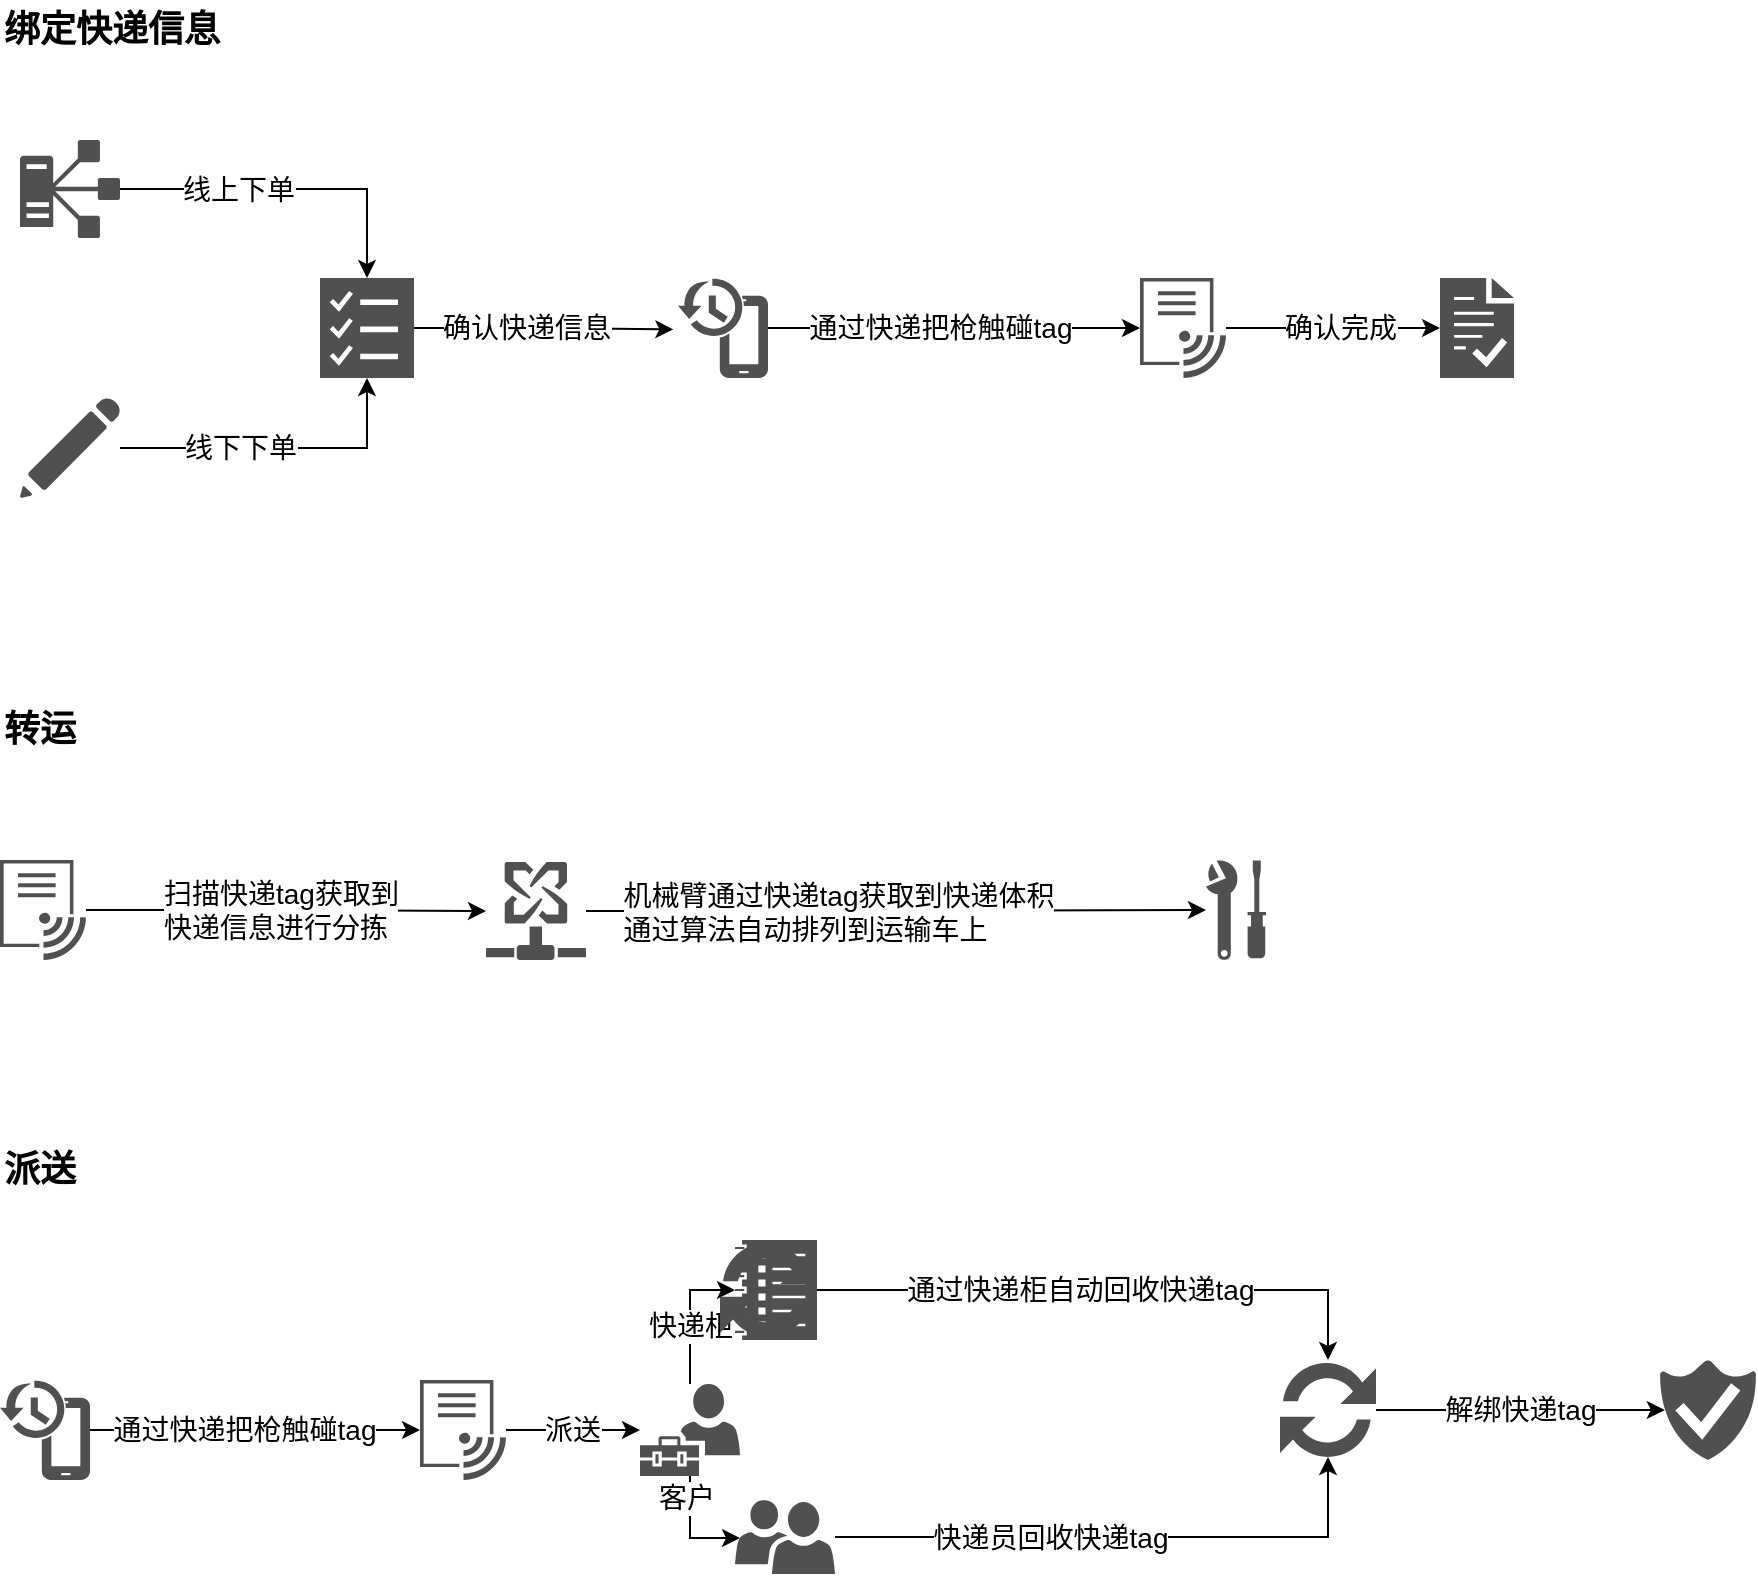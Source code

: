<mxfile version="20.6.2" type="github">
  <diagram id="Fca3ywSuGQ5VJgDzfbR-" name="第 1 页">
    <mxGraphModel dx="1186" dy="511" grid="1" gridSize="10" guides="1" tooltips="1" connect="1" arrows="1" fold="1" page="1" pageScale="1" pageWidth="827" pageHeight="1169" math="0" shadow="0">
      <root>
        <mxCell id="0" />
        <mxCell id="1" parent="0" />
        <mxCell id="42eqheZmhGi0w7P0Det9-1" value="&lt;b&gt;&lt;font style=&quot;font-size: 18px;&quot;&gt;绑定快递信息&lt;/font&gt;&lt;/b&gt;" style="text;html=1;strokeColor=none;fillColor=none;align=left;verticalAlign=middle;whiteSpace=wrap;rounded=0;" vertex="1" parent="1">
          <mxGeometry x="30" y="40" width="110" height="30" as="geometry" />
        </mxCell>
        <mxCell id="42eqheZmhGi0w7P0Det9-16" value="" style="sketch=0;pointerEvents=1;shadow=0;dashed=0;html=1;strokeColor=none;labelPosition=center;verticalLabelPosition=bottom;verticalAlign=top;align=center;fillColor=#505050;shape=mxgraph.mscae.intune.terms_and_conditions;fontSize=14;" vertex="1" parent="1">
          <mxGeometry x="750" y="179" width="37" height="50" as="geometry" />
        </mxCell>
        <mxCell id="42eqheZmhGi0w7P0Det9-40" style="edgeStyle=orthogonalEdgeStyle;rounded=0;orthogonalLoop=1;jettySize=auto;html=1;entryX=-0.052;entryY=0.515;entryDx=0;entryDy=0;entryPerimeter=0;fontSize=14;" edge="1" parent="1" source="42eqheZmhGi0w7P0Det9-17" target="42eqheZmhGi0w7P0Det9-20">
          <mxGeometry relative="1" as="geometry" />
        </mxCell>
        <mxCell id="42eqheZmhGi0w7P0Det9-41" value="确认快递信息" style="edgeLabel;html=1;align=center;verticalAlign=middle;resizable=0;points=[];fontSize=14;" vertex="1" connectable="0" parent="42eqheZmhGi0w7P0Det9-40">
          <mxGeometry x="-0.139" y="2" relative="1" as="geometry">
            <mxPoint y="2" as="offset" />
          </mxGeometry>
        </mxCell>
        <mxCell id="42eqheZmhGi0w7P0Det9-17" value="" style="sketch=0;pointerEvents=1;shadow=0;dashed=0;html=1;strokeColor=none;labelPosition=center;verticalLabelPosition=bottom;verticalAlign=top;align=center;fillColor=#505050;shape=mxgraph.mscae.oms.assessments;fontSize=14;" vertex="1" parent="1">
          <mxGeometry x="190" y="179" width="47" height="50" as="geometry" />
        </mxCell>
        <mxCell id="42eqheZmhGi0w7P0Det9-35" style="edgeStyle=orthogonalEdgeStyle;rounded=0;orthogonalLoop=1;jettySize=auto;html=1;entryX=0.5;entryY=0;entryDx=0;entryDy=0;entryPerimeter=0;fontSize=14;" edge="1" parent="1" source="42eqheZmhGi0w7P0Det9-18" target="42eqheZmhGi0w7P0Det9-17">
          <mxGeometry relative="1" as="geometry" />
        </mxCell>
        <mxCell id="42eqheZmhGi0w7P0Det9-36" value="线上下单" style="edgeLabel;html=1;align=center;verticalAlign=middle;resizable=0;points=[];fontSize=14;" vertex="1" connectable="0" parent="42eqheZmhGi0w7P0Det9-35">
          <mxGeometry x="-0.297" y="-1" relative="1" as="geometry">
            <mxPoint y="-1" as="offset" />
          </mxGeometry>
        </mxCell>
        <mxCell id="42eqheZmhGi0w7P0Det9-18" value="" style="sketch=0;pointerEvents=1;shadow=0;dashed=0;html=1;strokeColor=none;labelPosition=center;verticalLabelPosition=bottom;verticalAlign=top;align=center;fillColor=#505050;shape=mxgraph.mscae.oms.dependency_monitor;fontSize=14;" vertex="1" parent="1">
          <mxGeometry x="40" y="110" width="50" height="49" as="geometry" />
        </mxCell>
        <mxCell id="42eqheZmhGi0w7P0Det9-42" style="edgeStyle=orthogonalEdgeStyle;rounded=0;orthogonalLoop=1;jettySize=auto;html=1;entryX=0;entryY=0.5;entryDx=0;entryDy=0;entryPerimeter=0;fontSize=14;" edge="1" parent="1" source="42eqheZmhGi0w7P0Det9-20" target="42eqheZmhGi0w7P0Det9-21">
          <mxGeometry relative="1" as="geometry" />
        </mxCell>
        <mxCell id="42eqheZmhGi0w7P0Det9-43" value="通过快递把枪触碰tag" style="edgeLabel;html=1;align=center;verticalAlign=middle;resizable=0;points=[];fontSize=14;" vertex="1" connectable="0" parent="42eqheZmhGi0w7P0Det9-42">
          <mxGeometry x="-0.162" y="-1" relative="1" as="geometry">
            <mxPoint x="8" y="-1" as="offset" />
          </mxGeometry>
        </mxCell>
        <mxCell id="42eqheZmhGi0w7P0Det9-20" value="" style="sketch=0;pointerEvents=1;shadow=0;dashed=0;html=1;strokeColor=none;labelPosition=center;verticalLabelPosition=bottom;verticalAlign=top;align=center;fillColor=#505050;shape=mxgraph.mscae.intune.device_history;fontSize=14;" vertex="1" parent="1">
          <mxGeometry x="369" y="179" width="45" height="50" as="geometry" />
        </mxCell>
        <mxCell id="42eqheZmhGi0w7P0Det9-45" style="edgeStyle=orthogonalEdgeStyle;rounded=0;orthogonalLoop=1;jettySize=auto;html=1;entryX=0;entryY=0.5;entryDx=0;entryDy=0;entryPerimeter=0;fontSize=14;" edge="1" parent="1" source="42eqheZmhGi0w7P0Det9-21" target="42eqheZmhGi0w7P0Det9-16">
          <mxGeometry relative="1" as="geometry" />
        </mxCell>
        <mxCell id="42eqheZmhGi0w7P0Det9-46" value="确认完成" style="edgeLabel;html=1;align=center;verticalAlign=middle;resizable=0;points=[];fontSize=14;" vertex="1" connectable="0" parent="42eqheZmhGi0w7P0Det9-45">
          <mxGeometry x="0.236" y="1" relative="1" as="geometry">
            <mxPoint x="-9" y="1" as="offset" />
          </mxGeometry>
        </mxCell>
        <mxCell id="42eqheZmhGi0w7P0Det9-21" value="" style="sketch=0;pointerEvents=1;shadow=0;dashed=0;html=1;strokeColor=none;labelPosition=center;verticalLabelPosition=bottom;verticalAlign=top;align=center;fillColor=#505050;shape=mxgraph.mscae.intune.intune_wifi_profiles;fontSize=14;" vertex="1" parent="1">
          <mxGeometry x="600" y="179" width="43" height="50" as="geometry" />
        </mxCell>
        <mxCell id="42eqheZmhGi0w7P0Det9-33" style="edgeStyle=orthogonalEdgeStyle;rounded=0;orthogonalLoop=1;jettySize=auto;html=1;entryX=0.5;entryY=1;entryDx=0;entryDy=0;entryPerimeter=0;fontSize=14;" edge="1" parent="1" source="42eqheZmhGi0w7P0Det9-31" target="42eqheZmhGi0w7P0Det9-17">
          <mxGeometry relative="1" as="geometry" />
        </mxCell>
        <mxCell id="42eqheZmhGi0w7P0Det9-37" value="线下下单" style="edgeLabel;html=1;align=center;verticalAlign=middle;resizable=0;points=[];fontSize=14;" vertex="1" connectable="0" parent="42eqheZmhGi0w7P0Det9-33">
          <mxGeometry x="-0.349" y="-2" relative="1" as="geometry">
            <mxPoint x="8" y="-2" as="offset" />
          </mxGeometry>
        </mxCell>
        <mxCell id="42eqheZmhGi0w7P0Det9-31" value="" style="sketch=0;pointerEvents=1;shadow=0;dashed=0;html=1;strokeColor=none;labelPosition=center;verticalLabelPosition=bottom;verticalAlign=top;align=center;fillColor=#505050;shape=mxgraph.mscae.intune.subscription_portal;fontSize=14;" vertex="1" parent="1">
          <mxGeometry x="40" y="239" width="50" height="50" as="geometry" />
        </mxCell>
        <mxCell id="42eqheZmhGi0w7P0Det9-47" value="&lt;span style=&quot;font-size: 18px;&quot;&gt;&lt;b&gt;转运&lt;/b&gt;&lt;/span&gt;" style="text;html=1;strokeColor=none;fillColor=none;align=left;verticalAlign=middle;whiteSpace=wrap;rounded=0;" vertex="1" parent="1">
          <mxGeometry x="30" y="390" width="140" height="30" as="geometry" />
        </mxCell>
        <mxCell id="42eqheZmhGi0w7P0Det9-56" style="edgeStyle=orthogonalEdgeStyle;rounded=0;orthogonalLoop=1;jettySize=auto;html=1;entryX=0;entryY=0.5;entryDx=0;entryDy=0;entryPerimeter=0;fontSize=14;" edge="1" parent="1" source="42eqheZmhGi0w7P0Det9-58" target="42eqheZmhGi0w7P0Det9-59">
          <mxGeometry relative="1" as="geometry" />
        </mxCell>
        <mxCell id="42eqheZmhGi0w7P0Det9-57" value="通过快递把枪触碰tag" style="edgeLabel;html=1;align=center;verticalAlign=middle;resizable=0;points=[];fontSize=14;" vertex="1" connectable="0" parent="42eqheZmhGi0w7P0Det9-56">
          <mxGeometry x="-0.162" y="-1" relative="1" as="geometry">
            <mxPoint x="8" y="-1" as="offset" />
          </mxGeometry>
        </mxCell>
        <mxCell id="42eqheZmhGi0w7P0Det9-58" value="" style="sketch=0;pointerEvents=1;shadow=0;dashed=0;html=1;strokeColor=none;labelPosition=center;verticalLabelPosition=bottom;verticalAlign=top;align=center;fillColor=#505050;shape=mxgraph.mscae.intune.device_history;fontSize=14;" vertex="1" parent="1">
          <mxGeometry x="30" y="730" width="45" height="50" as="geometry" />
        </mxCell>
        <mxCell id="42eqheZmhGi0w7P0Det9-89" value="" style="edgeStyle=orthogonalEdgeStyle;rounded=0;orthogonalLoop=1;jettySize=auto;html=1;fontSize=14;" edge="1" parent="1" source="42eqheZmhGi0w7P0Det9-59" target="42eqheZmhGi0w7P0Det9-73">
          <mxGeometry relative="1" as="geometry" />
        </mxCell>
        <mxCell id="42eqheZmhGi0w7P0Det9-90" value="派送" style="edgeLabel;html=1;align=center;verticalAlign=middle;resizable=0;points=[];fontSize=14;" vertex="1" connectable="0" parent="42eqheZmhGi0w7P0Det9-89">
          <mxGeometry x="-0.016" y="3" relative="1" as="geometry">
            <mxPoint y="3" as="offset" />
          </mxGeometry>
        </mxCell>
        <mxCell id="42eqheZmhGi0w7P0Det9-59" value="" style="sketch=0;pointerEvents=1;shadow=0;dashed=0;html=1;strokeColor=none;labelPosition=center;verticalLabelPosition=bottom;verticalAlign=top;align=center;fillColor=#505050;shape=mxgraph.mscae.intune.intune_wifi_profiles;fontSize=14;" vertex="1" parent="1">
          <mxGeometry x="240" y="730" width="43" height="50" as="geometry" />
        </mxCell>
        <mxCell id="42eqheZmhGi0w7P0Det9-60" value="&lt;span style=&quot;font-size: 18px;&quot;&gt;&lt;b&gt;派送&lt;/b&gt;&lt;/span&gt;" style="text;html=1;strokeColor=none;fillColor=none;align=left;verticalAlign=middle;whiteSpace=wrap;rounded=0;" vertex="1" parent="1">
          <mxGeometry x="30" y="610" width="140" height="30" as="geometry" />
        </mxCell>
        <mxCell id="42eqheZmhGi0w7P0Det9-116" style="edgeStyle=orthogonalEdgeStyle;rounded=0;orthogonalLoop=1;jettySize=auto;html=1;fontSize=14;" edge="1" parent="1" source="42eqheZmhGi0w7P0Det9-66" target="42eqheZmhGi0w7P0Det9-115">
          <mxGeometry relative="1" as="geometry" />
        </mxCell>
        <mxCell id="42eqheZmhGi0w7P0Det9-119" value="通过快递柜自动回收快递tag" style="edgeLabel;html=1;align=center;verticalAlign=middle;resizable=0;points=[];fontSize=14;" vertex="1" connectable="0" parent="42eqheZmhGi0w7P0Det9-116">
          <mxGeometry x="-0.288" y="1" relative="1" as="geometry">
            <mxPoint x="28" y="1" as="offset" />
          </mxGeometry>
        </mxCell>
        <mxCell id="42eqheZmhGi0w7P0Det9-66" value="" style="sketch=0;pointerEvents=1;shadow=0;dashed=0;html=1;strokeColor=none;labelPosition=center;verticalLabelPosition=bottom;verticalAlign=top;align=center;fillColor=#505050;shape=mxgraph.mscae.oms.log_management;fontSize=18;" vertex="1" parent="1">
          <mxGeometry x="397.5" y="660" width="41" height="50" as="geometry" />
        </mxCell>
        <mxCell id="42eqheZmhGi0w7P0Det9-107" style="edgeStyle=orthogonalEdgeStyle;rounded=0;orthogonalLoop=1;jettySize=auto;html=1;entryX=0;entryY=0.5;entryDx=0;entryDy=0;entryPerimeter=0;fontSize=14;" edge="1" parent="1" source="42eqheZmhGi0w7P0Det9-73" target="42eqheZmhGi0w7P0Det9-66">
          <mxGeometry relative="1" as="geometry" />
        </mxCell>
        <mxCell id="42eqheZmhGi0w7P0Det9-109" value="快递柜" style="edgeLabel;html=1;align=center;verticalAlign=middle;resizable=0;points=[];fontSize=14;" vertex="1" connectable="0" parent="42eqheZmhGi0w7P0Det9-107">
          <mxGeometry x="-0.154" relative="1" as="geometry">
            <mxPoint as="offset" />
          </mxGeometry>
        </mxCell>
        <mxCell id="42eqheZmhGi0w7P0Det9-122" style="edgeStyle=orthogonalEdgeStyle;rounded=0;orthogonalLoop=1;jettySize=auto;html=1;entryX=0.05;entryY=0.5;entryDx=0;entryDy=0;entryPerimeter=0;fontSize=14;" edge="1" parent="1" source="42eqheZmhGi0w7P0Det9-73" target="42eqheZmhGi0w7P0Det9-76">
          <mxGeometry relative="1" as="geometry">
            <Array as="points">
              <mxPoint x="375" y="809" />
              <mxPoint x="400" y="809" />
            </Array>
          </mxGeometry>
        </mxCell>
        <mxCell id="42eqheZmhGi0w7P0Det9-123" value="客户" style="edgeLabel;html=1;align=center;verticalAlign=middle;resizable=0;points=[];fontSize=14;" vertex="1" connectable="0" parent="42eqheZmhGi0w7P0Det9-122">
          <mxGeometry x="-0.611" y="-2" relative="1" as="geometry">
            <mxPoint as="offset" />
          </mxGeometry>
        </mxCell>
        <mxCell id="42eqheZmhGi0w7P0Det9-73" value="" style="sketch=0;pointerEvents=1;shadow=0;dashed=0;html=1;strokeColor=none;labelPosition=center;verticalLabelPosition=bottom;verticalAlign=top;align=center;fillColor=#505050;shape=mxgraph.mscae.intune.user_management;fontSize=18;" vertex="1" parent="1">
          <mxGeometry x="350" y="732" width="50" height="46" as="geometry" />
        </mxCell>
        <mxCell id="42eqheZmhGi0w7P0Det9-117" style="edgeStyle=orthogonalEdgeStyle;rounded=0;orthogonalLoop=1;jettySize=auto;html=1;entryX=0.5;entryY=0.97;entryDx=0;entryDy=0;entryPerimeter=0;fontSize=14;" edge="1" parent="1" source="42eqheZmhGi0w7P0Det9-76" target="42eqheZmhGi0w7P0Det9-115">
          <mxGeometry relative="1" as="geometry" />
        </mxCell>
        <mxCell id="42eqheZmhGi0w7P0Det9-118" value="快递员回收快递tag" style="edgeLabel;html=1;align=center;verticalAlign=middle;resizable=0;points=[];fontSize=14;" vertex="1" connectable="0" parent="42eqheZmhGi0w7P0Det9-117">
          <mxGeometry x="-0.385" y="2" relative="1" as="geometry">
            <mxPoint x="19" y="2" as="offset" />
          </mxGeometry>
        </mxCell>
        <mxCell id="42eqheZmhGi0w7P0Det9-76" value="" style="sketch=0;pointerEvents=1;shadow=0;dashed=0;html=1;strokeColor=none;labelPosition=center;verticalLabelPosition=bottom;verticalAlign=top;align=center;fillColor=#505050;shape=mxgraph.mscae.intune.user_group;fontSize=18;" vertex="1" parent="1">
          <mxGeometry x="397.5" y="790" width="50" height="37" as="geometry" />
        </mxCell>
        <mxCell id="42eqheZmhGi0w7P0Det9-154" value="" style="edgeStyle=orthogonalEdgeStyle;rounded=0;orthogonalLoop=1;jettySize=auto;html=1;fontSize=14;" edge="1" parent="1" source="42eqheZmhGi0w7P0Det9-100" target="42eqheZmhGi0w7P0Det9-151">
          <mxGeometry relative="1" as="geometry" />
        </mxCell>
        <mxCell id="42eqheZmhGi0w7P0Det9-155" value="机械臂通过快递tag获取到快递体积&lt;br&gt;&lt;div style=&quot;text-align: left;&quot;&gt;通过算法自动排列到运输车上&lt;/div&gt;" style="edgeLabel;html=1;align=center;verticalAlign=middle;resizable=0;points=[];fontSize=14;" vertex="1" connectable="0" parent="42eqheZmhGi0w7P0Det9-154">
          <mxGeometry x="-0.187" relative="1" as="geometry">
            <mxPoint as="offset" />
          </mxGeometry>
        </mxCell>
        <mxCell id="42eqheZmhGi0w7P0Det9-100" value="" style="sketch=0;pointerEvents=1;shadow=0;dashed=0;html=1;strokeColor=none;labelPosition=center;verticalLabelPosition=bottom;verticalAlign=top;align=center;fillColor=#505050;shape=mxgraph.mscae.intune.exchange_connector;fontSize=14;" vertex="1" parent="1">
          <mxGeometry x="273" y="471" width="50" height="49" as="geometry" />
        </mxCell>
        <mxCell id="42eqheZmhGi0w7P0Det9-144" value="解绑快递tag" style="edgeStyle=orthogonalEdgeStyle;rounded=0;orthogonalLoop=1;jettySize=auto;html=1;entryX=0.05;entryY=0.5;entryDx=0;entryDy=0;entryPerimeter=0;fontSize=14;" edge="1" parent="1" source="42eqheZmhGi0w7P0Det9-115" target="42eqheZmhGi0w7P0Det9-143">
          <mxGeometry relative="1" as="geometry" />
        </mxCell>
        <mxCell id="42eqheZmhGi0w7P0Det9-115" value="" style="sketch=0;pointerEvents=1;shadow=0;dashed=0;html=1;strokeColor=none;labelPosition=center;verticalLabelPosition=bottom;verticalAlign=top;align=center;fillColor=#505050;shape=mxgraph.mscae.intune.update;fontSize=14;" vertex="1" parent="1">
          <mxGeometry x="670" y="720" width="48" height="50" as="geometry" />
        </mxCell>
        <mxCell id="42eqheZmhGi0w7P0Det9-142" value="" style="sketch=0;pointerEvents=1;shadow=0;dashed=0;html=1;strokeColor=none;labelPosition=center;verticalLabelPosition=bottom;verticalAlign=top;align=center;fillColor=#505050;shape=mxgraph.mscae.intune.update;fontSize=14;" vertex="1" parent="1">
          <mxGeometry x="390" y="660" width="48" height="50" as="geometry" />
        </mxCell>
        <mxCell id="42eqheZmhGi0w7P0Det9-143" value="" style="sketch=0;pointerEvents=1;shadow=0;dashed=0;html=1;strokeColor=none;labelPosition=center;verticalLabelPosition=bottom;verticalAlign=top;align=center;fillColor=#505050;shape=mxgraph.mscae.intune.end_protection;fontSize=14;" vertex="1" parent="1">
          <mxGeometry x="860" y="720" width="48" height="50" as="geometry" />
        </mxCell>
        <mxCell id="42eqheZmhGi0w7P0Det9-149" value="" style="edgeStyle=orthogonalEdgeStyle;rounded=0;orthogonalLoop=1;jettySize=auto;html=1;fontSize=14;" edge="1" parent="1" source="42eqheZmhGi0w7P0Det9-145" target="42eqheZmhGi0w7P0Det9-100">
          <mxGeometry relative="1" as="geometry" />
        </mxCell>
        <mxCell id="42eqheZmhGi0w7P0Det9-150" value="扫描快递tag获取到&lt;br&gt;快递信息进行分拣" style="edgeLabel;html=1;align=left;verticalAlign=middle;resizable=0;points=[];fontSize=14;" vertex="1" connectable="0" parent="42eqheZmhGi0w7P0Det9-149">
          <mxGeometry x="-0.154" relative="1" as="geometry">
            <mxPoint x="-48" as="offset" />
          </mxGeometry>
        </mxCell>
        <mxCell id="42eqheZmhGi0w7P0Det9-145" value="" style="sketch=0;pointerEvents=1;shadow=0;dashed=0;html=1;strokeColor=none;labelPosition=center;verticalLabelPosition=bottom;verticalAlign=top;align=center;fillColor=#505050;shape=mxgraph.mscae.intune.intune_wifi_profiles;fontSize=14;" vertex="1" parent="1">
          <mxGeometry x="30" y="470" width="43" height="50" as="geometry" />
        </mxCell>
        <mxCell id="42eqheZmhGi0w7P0Det9-151" value="" style="sketch=0;pointerEvents=1;shadow=0;dashed=0;html=1;strokeColor=none;labelPosition=center;verticalLabelPosition=bottom;verticalAlign=top;align=center;fillColor=#505050;shape=mxgraph.mscae.intune.administration;fontSize=14;" vertex="1" parent="1">
          <mxGeometry x="633" y="470" width="30" height="50" as="geometry" />
        </mxCell>
      </root>
    </mxGraphModel>
  </diagram>
</mxfile>
